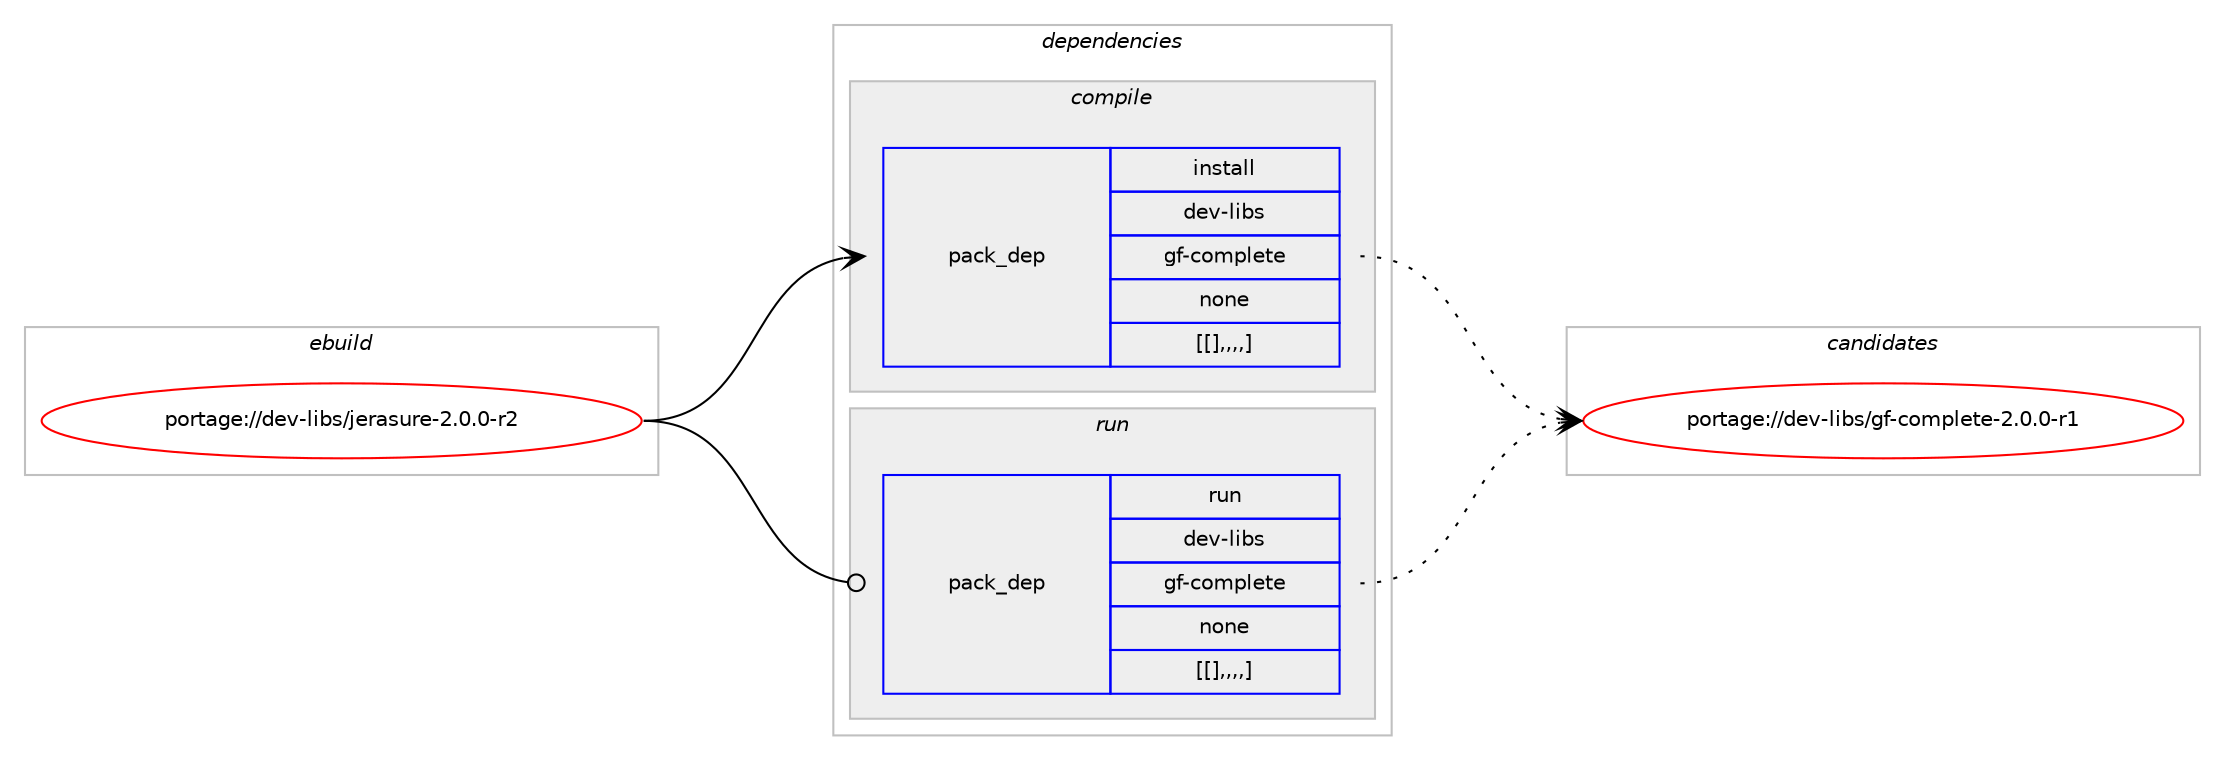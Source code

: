 digraph prolog {

# *************
# Graph options
# *************

newrank=true;
concentrate=true;
compound=true;
graph [rankdir=LR,fontname=Helvetica,fontsize=10,ranksep=1.5];#, ranksep=2.5, nodesep=0.2];
edge  [arrowhead=vee];
node  [fontname=Helvetica,fontsize=10];

# **********
# The ebuild
# **********

subgraph cluster_leftcol {
color=gray;
label=<<i>ebuild</i>>;
id [label="portage://dev-libs/jerasure-2.0.0-r2", color=red, width=4, href="../dev-libs/jerasure-2.0.0-r2.svg"];
}

# ****************
# The dependencies
# ****************

subgraph cluster_midcol {
color=gray;
label=<<i>dependencies</i>>;
subgraph cluster_compile {
fillcolor="#eeeeee";
style=filled;
label=<<i>compile</i>>;
subgraph pack81590 {
dependency110040 [label=<<TABLE BORDER="0" CELLBORDER="1" CELLSPACING="0" CELLPADDING="4" WIDTH="220"><TR><TD ROWSPAN="6" CELLPADDING="30">pack_dep</TD></TR><TR><TD WIDTH="110">install</TD></TR><TR><TD>dev-libs</TD></TR><TR><TD>gf-complete</TD></TR><TR><TD>none</TD></TR><TR><TD>[[],,,,]</TD></TR></TABLE>>, shape=none, color=blue];
}
id:e -> dependency110040:w [weight=20,style="solid",arrowhead="vee"];
}
subgraph cluster_compileandrun {
fillcolor="#eeeeee";
style=filled;
label=<<i>compile and run</i>>;
}
subgraph cluster_run {
fillcolor="#eeeeee";
style=filled;
label=<<i>run</i>>;
subgraph pack81591 {
dependency110041 [label=<<TABLE BORDER="0" CELLBORDER="1" CELLSPACING="0" CELLPADDING="4" WIDTH="220"><TR><TD ROWSPAN="6" CELLPADDING="30">pack_dep</TD></TR><TR><TD WIDTH="110">run</TD></TR><TR><TD>dev-libs</TD></TR><TR><TD>gf-complete</TD></TR><TR><TD>none</TD></TR><TR><TD>[[],,,,]</TD></TR></TABLE>>, shape=none, color=blue];
}
id:e -> dependency110041:w [weight=20,style="solid",arrowhead="odot"];
}
}

# **************
# The candidates
# **************

subgraph cluster_choices {
rank=same;
color=gray;
label=<<i>candidates</i>>;

subgraph choice81590 {
color=black;
nodesep=1;
choice10010111845108105981154710310245991111091121081011161014550464846484511449 [label="portage://dev-libs/gf-complete-2.0.0-r1", color=red, width=4,href="../dev-libs/gf-complete-2.0.0-r1.svg"];
dependency110040:e -> choice10010111845108105981154710310245991111091121081011161014550464846484511449:w [style=dotted,weight="100"];
}
subgraph choice81591 {
color=black;
nodesep=1;
choice10010111845108105981154710310245991111091121081011161014550464846484511449 [label="portage://dev-libs/gf-complete-2.0.0-r1", color=red, width=4,href="../dev-libs/gf-complete-2.0.0-r1.svg"];
dependency110041:e -> choice10010111845108105981154710310245991111091121081011161014550464846484511449:w [style=dotted,weight="100"];
}
}

}
